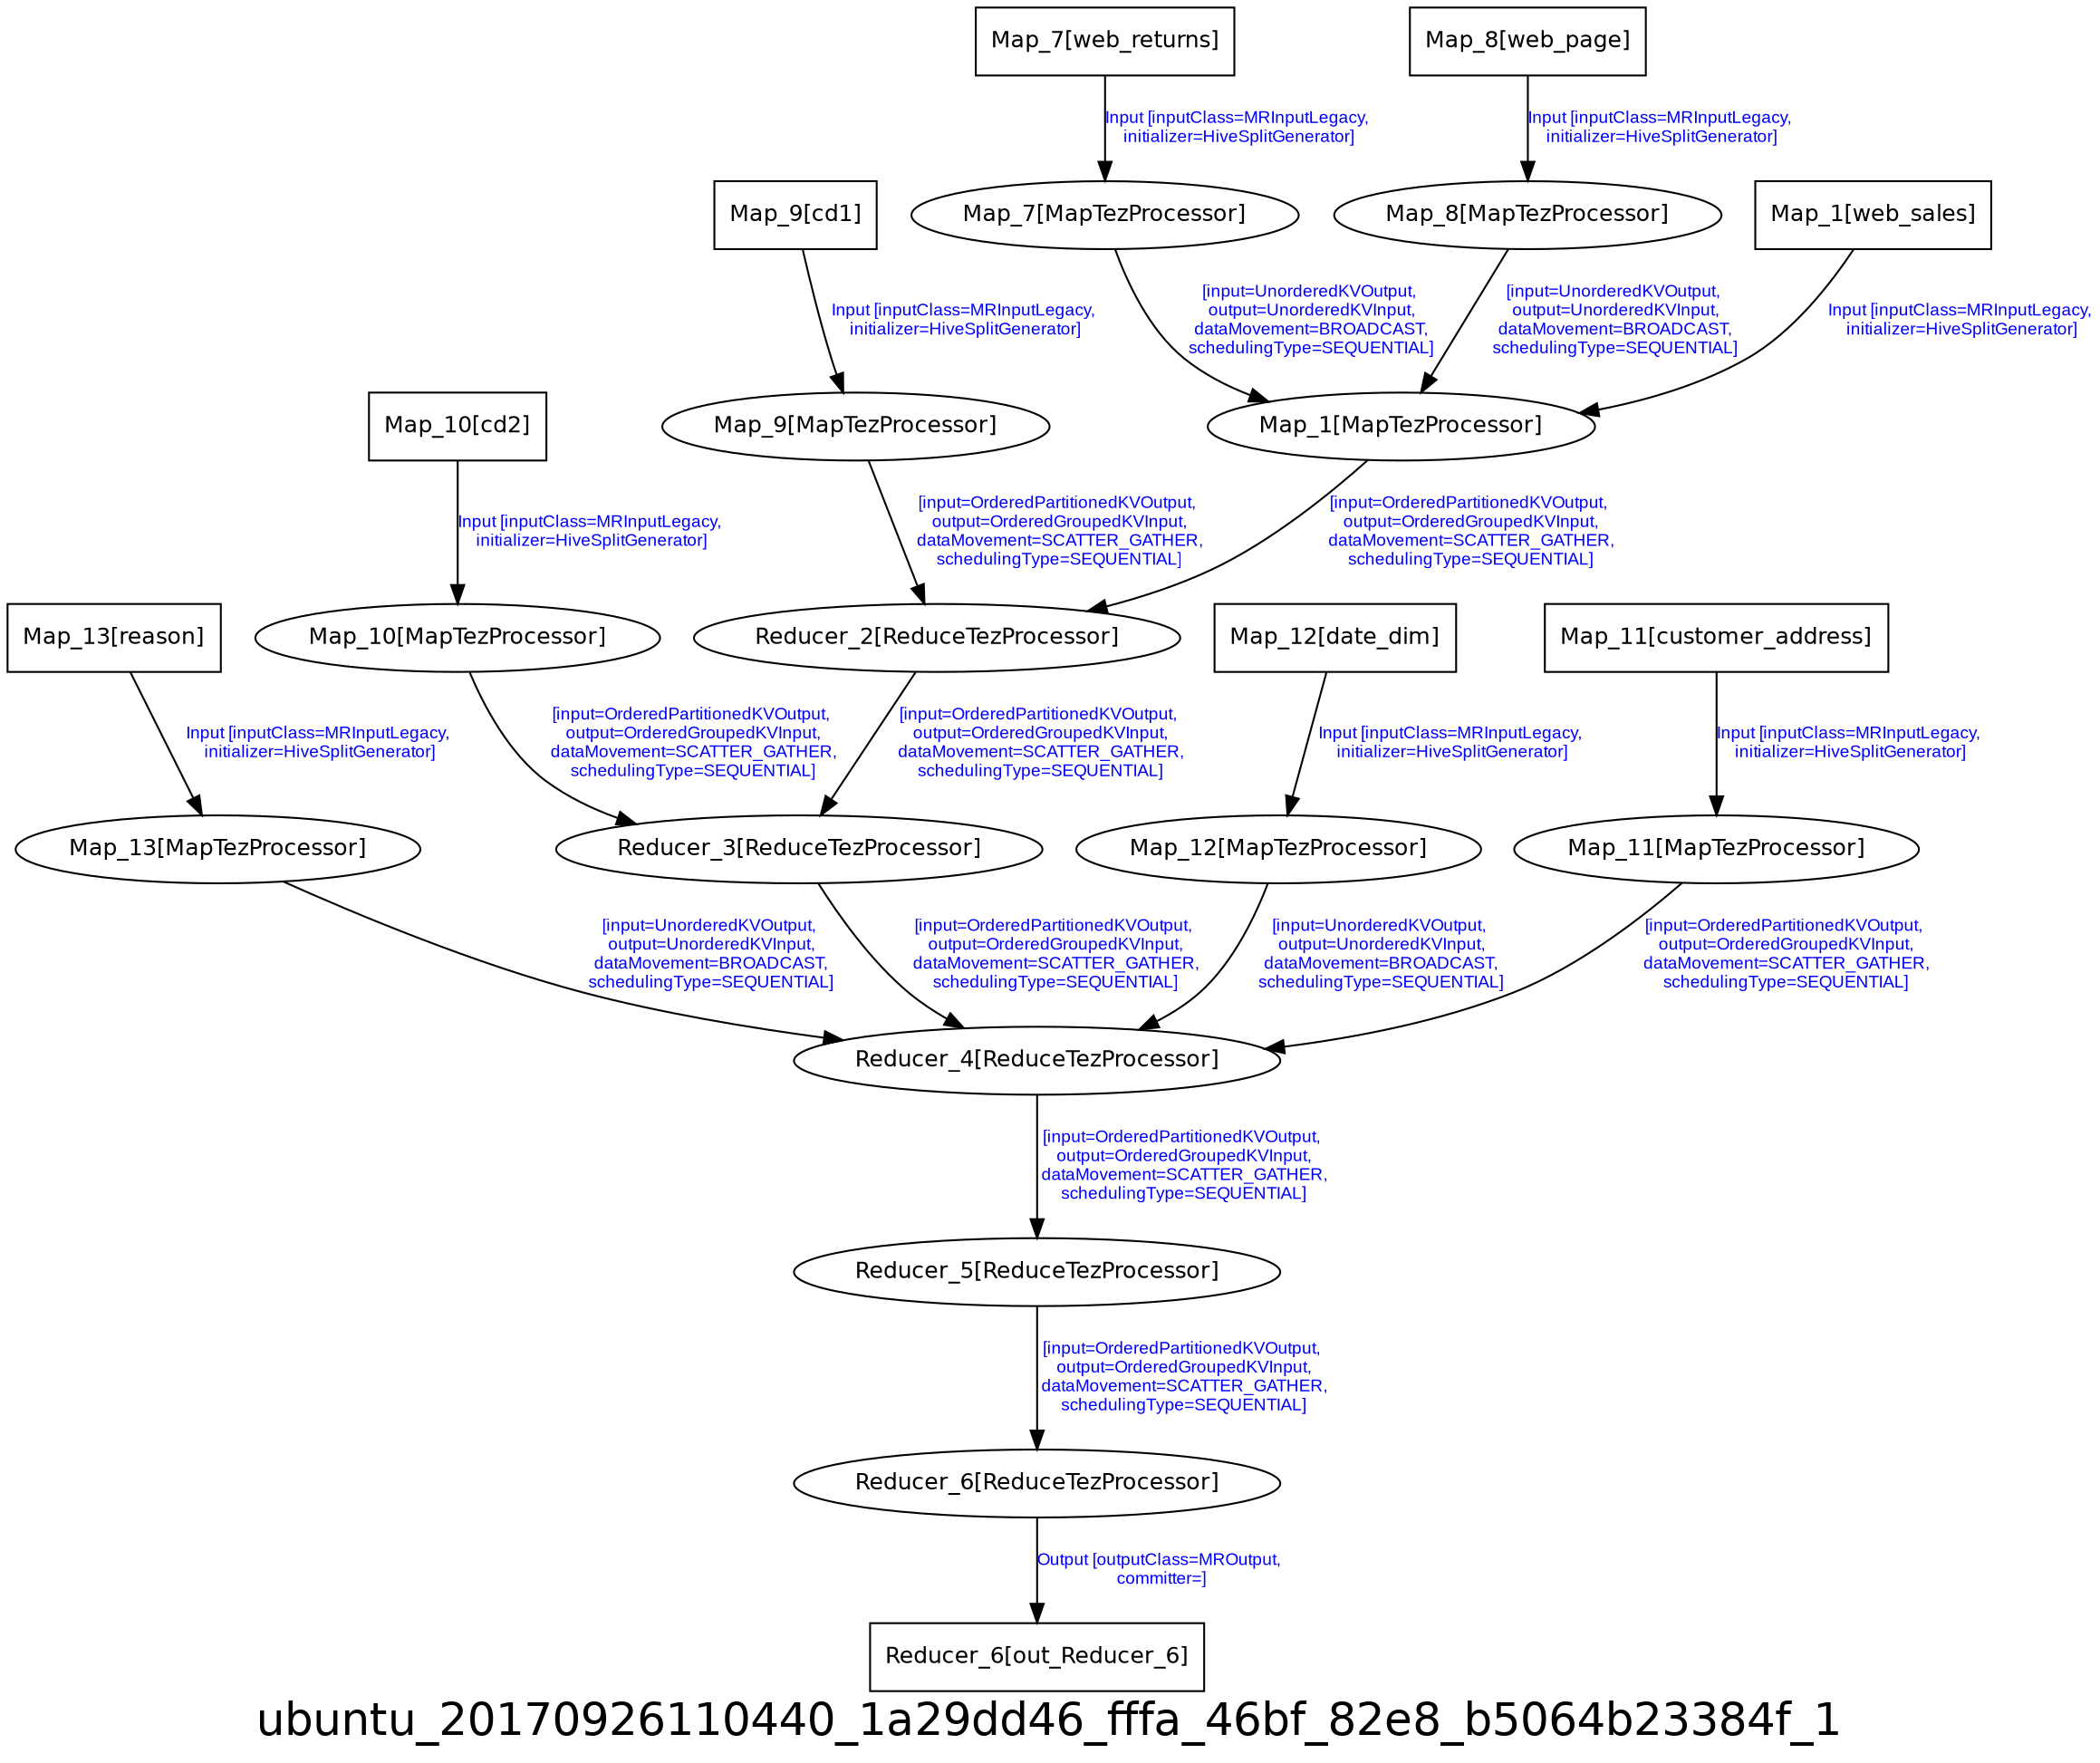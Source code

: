 digraph ubuntu_20170926110440_1a29dd46_fffa_46bf_82e8_b5064b23384f_1 {
graph [ label="ubuntu_20170926110440_1a29dd46_fffa_46bf_82e8_b5064b23384f_1", fontsize=24, fontname=Helvetica];
node [fontsize=12, fontname=Helvetica];
edge [fontsize=9, fontcolor=blue, fontname=Arial];
"ubuntu_20170926110440_1a29dd46_fffa_46bf_82e8_b5064b23384f_1.Map_11" [ label = "Map_11[MapTezProcessor]" ];
"ubuntu_20170926110440_1a29dd46_fffa_46bf_82e8_b5064b23384f_1.Map_11" -> "ubuntu_20170926110440_1a29dd46_fffa_46bf_82e8_b5064b23384f_1.Reducer_4" [ label = "[input=OrderedPartitionedKVOutput,\n output=OrderedGroupedKVInput,\n dataMovement=SCATTER_GATHER,\n schedulingType=SEQUENTIAL]" ];
"ubuntu_20170926110440_1a29dd46_fffa_46bf_82e8_b5064b23384f_1.Map_13" [ label = "Map_13[MapTezProcessor]" ];
"ubuntu_20170926110440_1a29dd46_fffa_46bf_82e8_b5064b23384f_1.Map_13" -> "ubuntu_20170926110440_1a29dd46_fffa_46bf_82e8_b5064b23384f_1.Reducer_4" [ label = "[input=UnorderedKVOutput,\n output=UnorderedKVInput,\n dataMovement=BROADCAST,\n schedulingType=SEQUENTIAL]" ];
"ubuntu_20170926110440_1a29dd46_fffa_46bf_82e8_b5064b23384f_1.Reducer_6_out_Reducer_6" [ label = "Reducer_6[out_Reducer_6]", shape = "box" ];
"ubuntu_20170926110440_1a29dd46_fffa_46bf_82e8_b5064b23384f_1.Map_7_web_returns" [ label = "Map_7[web_returns]", shape = "box" ];
"ubuntu_20170926110440_1a29dd46_fffa_46bf_82e8_b5064b23384f_1.Map_7_web_returns" -> "ubuntu_20170926110440_1a29dd46_fffa_46bf_82e8_b5064b23384f_1.Map_7" [ label = "Input [inputClass=MRInputLegacy,\n initializer=HiveSplitGenerator]" ];
"ubuntu_20170926110440_1a29dd46_fffa_46bf_82e8_b5064b23384f_1.Map_11_customer_address" [ label = "Map_11[customer_address]", shape = "box" ];
"ubuntu_20170926110440_1a29dd46_fffa_46bf_82e8_b5064b23384f_1.Map_11_customer_address" -> "ubuntu_20170926110440_1a29dd46_fffa_46bf_82e8_b5064b23384f_1.Map_11" [ label = "Input [inputClass=MRInputLegacy,\n initializer=HiveSplitGenerator]" ];
"ubuntu_20170926110440_1a29dd46_fffa_46bf_82e8_b5064b23384f_1.Reducer_4" [ label = "Reducer_4[ReduceTezProcessor]" ];
"ubuntu_20170926110440_1a29dd46_fffa_46bf_82e8_b5064b23384f_1.Reducer_4" -> "ubuntu_20170926110440_1a29dd46_fffa_46bf_82e8_b5064b23384f_1.Reducer_5" [ label = "[input=OrderedPartitionedKVOutput,\n output=OrderedGroupedKVInput,\n dataMovement=SCATTER_GATHER,\n schedulingType=SEQUENTIAL]" ];
"ubuntu_20170926110440_1a29dd46_fffa_46bf_82e8_b5064b23384f_1.Reducer_6" [ label = "Reducer_6[ReduceTezProcessor]" ];
"ubuntu_20170926110440_1a29dd46_fffa_46bf_82e8_b5064b23384f_1.Reducer_6" -> "ubuntu_20170926110440_1a29dd46_fffa_46bf_82e8_b5064b23384f_1.Reducer_6_out_Reducer_6" [ label = "Output [outputClass=MROutput,\n committer=]" ];
"ubuntu_20170926110440_1a29dd46_fffa_46bf_82e8_b5064b23384f_1.Map_9_cd1" [ label = "Map_9[cd1]", shape = "box" ];
"ubuntu_20170926110440_1a29dd46_fffa_46bf_82e8_b5064b23384f_1.Map_9_cd1" -> "ubuntu_20170926110440_1a29dd46_fffa_46bf_82e8_b5064b23384f_1.Map_9" [ label = "Input [inputClass=MRInputLegacy,\n initializer=HiveSplitGenerator]" ];
"ubuntu_20170926110440_1a29dd46_fffa_46bf_82e8_b5064b23384f_1.Map_10" [ label = "Map_10[MapTezProcessor]" ];
"ubuntu_20170926110440_1a29dd46_fffa_46bf_82e8_b5064b23384f_1.Map_10" -> "ubuntu_20170926110440_1a29dd46_fffa_46bf_82e8_b5064b23384f_1.Reducer_3" [ label = "[input=OrderedPartitionedKVOutput,\n output=OrderedGroupedKVInput,\n dataMovement=SCATTER_GATHER,\n schedulingType=SEQUENTIAL]" ];
"ubuntu_20170926110440_1a29dd46_fffa_46bf_82e8_b5064b23384f_1.Map_9" [ label = "Map_9[MapTezProcessor]" ];
"ubuntu_20170926110440_1a29dd46_fffa_46bf_82e8_b5064b23384f_1.Map_9" -> "ubuntu_20170926110440_1a29dd46_fffa_46bf_82e8_b5064b23384f_1.Reducer_2" [ label = "[input=OrderedPartitionedKVOutput,\n output=OrderedGroupedKVInput,\n dataMovement=SCATTER_GATHER,\n schedulingType=SEQUENTIAL]" ];
"ubuntu_20170926110440_1a29dd46_fffa_46bf_82e8_b5064b23384f_1.Map_12" [ label = "Map_12[MapTezProcessor]" ];
"ubuntu_20170926110440_1a29dd46_fffa_46bf_82e8_b5064b23384f_1.Map_12" -> "ubuntu_20170926110440_1a29dd46_fffa_46bf_82e8_b5064b23384f_1.Reducer_4" [ label = "[input=UnorderedKVOutput,\n output=UnorderedKVInput,\n dataMovement=BROADCAST,\n schedulingType=SEQUENTIAL]" ];
"ubuntu_20170926110440_1a29dd46_fffa_46bf_82e8_b5064b23384f_1.Map_7" [ label = "Map_7[MapTezProcessor]" ];
"ubuntu_20170926110440_1a29dd46_fffa_46bf_82e8_b5064b23384f_1.Map_7" -> "ubuntu_20170926110440_1a29dd46_fffa_46bf_82e8_b5064b23384f_1.Map_1" [ label = "[input=UnorderedKVOutput,\n output=UnorderedKVInput,\n dataMovement=BROADCAST,\n schedulingType=SEQUENTIAL]" ];
"ubuntu_20170926110440_1a29dd46_fffa_46bf_82e8_b5064b23384f_1.Reducer_3" [ label = "Reducer_3[ReduceTezProcessor]" ];
"ubuntu_20170926110440_1a29dd46_fffa_46bf_82e8_b5064b23384f_1.Reducer_3" -> "ubuntu_20170926110440_1a29dd46_fffa_46bf_82e8_b5064b23384f_1.Reducer_4" [ label = "[input=OrderedPartitionedKVOutput,\n output=OrderedGroupedKVInput,\n dataMovement=SCATTER_GATHER,\n schedulingType=SEQUENTIAL]" ];
"ubuntu_20170926110440_1a29dd46_fffa_46bf_82e8_b5064b23384f_1.Map_8" [ label = "Map_8[MapTezProcessor]" ];
"ubuntu_20170926110440_1a29dd46_fffa_46bf_82e8_b5064b23384f_1.Map_8" -> "ubuntu_20170926110440_1a29dd46_fffa_46bf_82e8_b5064b23384f_1.Map_1" [ label = "[input=UnorderedKVOutput,\n output=UnorderedKVInput,\n dataMovement=BROADCAST,\n schedulingType=SEQUENTIAL]" ];
"ubuntu_20170926110440_1a29dd46_fffa_46bf_82e8_b5064b23384f_1.Reducer_2" [ label = "Reducer_2[ReduceTezProcessor]" ];
"ubuntu_20170926110440_1a29dd46_fffa_46bf_82e8_b5064b23384f_1.Reducer_2" -> "ubuntu_20170926110440_1a29dd46_fffa_46bf_82e8_b5064b23384f_1.Reducer_3" [ label = "[input=OrderedPartitionedKVOutput,\n output=OrderedGroupedKVInput,\n dataMovement=SCATTER_GATHER,\n schedulingType=SEQUENTIAL]" ];
"ubuntu_20170926110440_1a29dd46_fffa_46bf_82e8_b5064b23384f_1.Map_8_web_page" [ label = "Map_8[web_page]", shape = "box" ];
"ubuntu_20170926110440_1a29dd46_fffa_46bf_82e8_b5064b23384f_1.Map_8_web_page" -> "ubuntu_20170926110440_1a29dd46_fffa_46bf_82e8_b5064b23384f_1.Map_8" [ label = "Input [inputClass=MRInputLegacy,\n initializer=HiveSplitGenerator]" ];
"ubuntu_20170926110440_1a29dd46_fffa_46bf_82e8_b5064b23384f_1.Map_13_reason" [ label = "Map_13[reason]", shape = "box" ];
"ubuntu_20170926110440_1a29dd46_fffa_46bf_82e8_b5064b23384f_1.Map_13_reason" -> "ubuntu_20170926110440_1a29dd46_fffa_46bf_82e8_b5064b23384f_1.Map_13" [ label = "Input [inputClass=MRInputLegacy,\n initializer=HiveSplitGenerator]" ];
"ubuntu_20170926110440_1a29dd46_fffa_46bf_82e8_b5064b23384f_1.Map_1_web_sales" [ label = "Map_1[web_sales]", shape = "box" ];
"ubuntu_20170926110440_1a29dd46_fffa_46bf_82e8_b5064b23384f_1.Map_1_web_sales" -> "ubuntu_20170926110440_1a29dd46_fffa_46bf_82e8_b5064b23384f_1.Map_1" [ label = "Input [inputClass=MRInputLegacy,\n initializer=HiveSplitGenerator]" ];
"ubuntu_20170926110440_1a29dd46_fffa_46bf_82e8_b5064b23384f_1.Map_10_cd2" [ label = "Map_10[cd2]", shape = "box" ];
"ubuntu_20170926110440_1a29dd46_fffa_46bf_82e8_b5064b23384f_1.Map_10_cd2" -> "ubuntu_20170926110440_1a29dd46_fffa_46bf_82e8_b5064b23384f_1.Map_10" [ label = "Input [inputClass=MRInputLegacy,\n initializer=HiveSplitGenerator]" ];
"ubuntu_20170926110440_1a29dd46_fffa_46bf_82e8_b5064b23384f_1.Reducer_5" [ label = "Reducer_5[ReduceTezProcessor]" ];
"ubuntu_20170926110440_1a29dd46_fffa_46bf_82e8_b5064b23384f_1.Reducer_5" -> "ubuntu_20170926110440_1a29dd46_fffa_46bf_82e8_b5064b23384f_1.Reducer_6" [ label = "[input=OrderedPartitionedKVOutput,\n output=OrderedGroupedKVInput,\n dataMovement=SCATTER_GATHER,\n schedulingType=SEQUENTIAL]" ];
"ubuntu_20170926110440_1a29dd46_fffa_46bf_82e8_b5064b23384f_1.Map_12_date_dim" [ label = "Map_12[date_dim]", shape = "box" ];
"ubuntu_20170926110440_1a29dd46_fffa_46bf_82e8_b5064b23384f_1.Map_12_date_dim" -> "ubuntu_20170926110440_1a29dd46_fffa_46bf_82e8_b5064b23384f_1.Map_12" [ label = "Input [inputClass=MRInputLegacy,\n initializer=HiveSplitGenerator]" ];
"ubuntu_20170926110440_1a29dd46_fffa_46bf_82e8_b5064b23384f_1.Map_1" [ label = "Map_1[MapTezProcessor]" ];
"ubuntu_20170926110440_1a29dd46_fffa_46bf_82e8_b5064b23384f_1.Map_1" -> "ubuntu_20170926110440_1a29dd46_fffa_46bf_82e8_b5064b23384f_1.Reducer_2" [ label = "[input=OrderedPartitionedKVOutput,\n output=OrderedGroupedKVInput,\n dataMovement=SCATTER_GATHER,\n schedulingType=SEQUENTIAL]" ];
}

